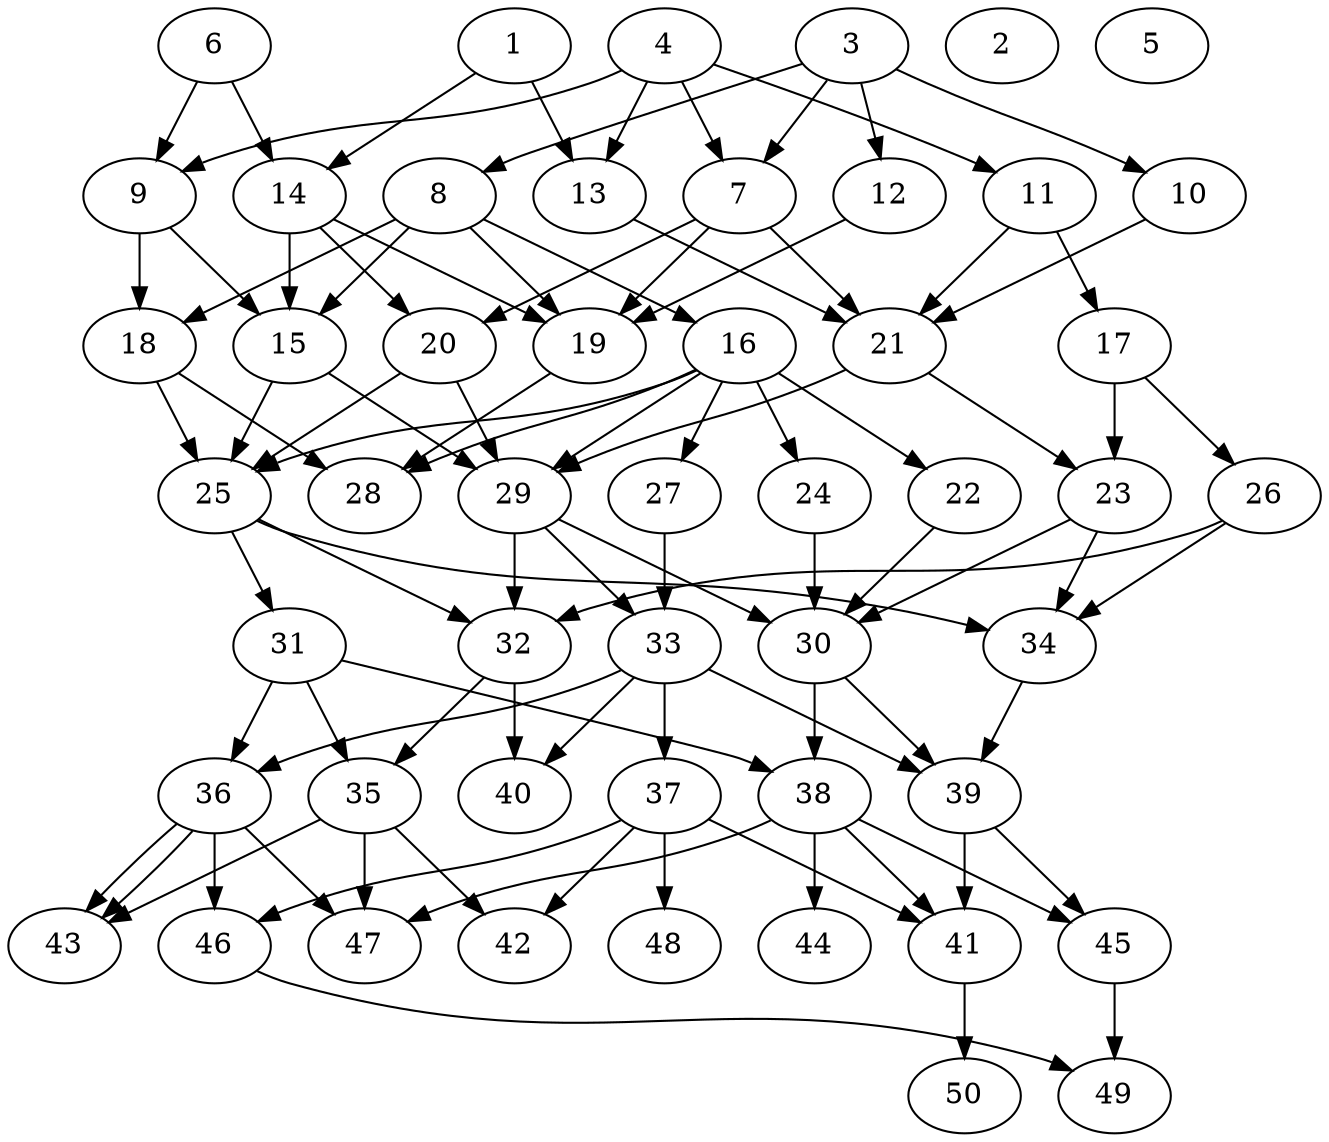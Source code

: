 // DAG automatically generated by daggen at Thu Oct  3 14:07:58 2019
// ./daggen --dot -n 50 --ccr 0.3 --fat 0.5 --regular 0.7 --density 0.5 --mindata 5242880 --maxdata 52428800 
digraph G {
  1 [size="41601707", alpha="0.09", expect_size="12480512"] 
  1 -> 13 [size ="12480512"]
  1 -> 14 [size ="12480512"]
  2 [size="88814933", alpha="0.14", expect_size="26644480"] 
  3 [size="125480960", alpha="0.12", expect_size="37644288"] 
  3 -> 7 [size ="37644288"]
  3 -> 8 [size ="37644288"]
  3 -> 10 [size ="37644288"]
  3 -> 12 [size ="37644288"]
  4 [size="69338453", alpha="0.16", expect_size="20801536"] 
  4 -> 7 [size ="20801536"]
  4 -> 9 [size ="20801536"]
  4 -> 11 [size ="20801536"]
  4 -> 13 [size ="20801536"]
  5 [size="83025920", alpha="0.16", expect_size="24907776"] 
  6 [size="133679787", alpha="0.18", expect_size="40103936"] 
  6 -> 9 [size ="40103936"]
  6 -> 14 [size ="40103936"]
  7 [size="126078293", alpha="0.16", expect_size="37823488"] 
  7 -> 19 [size ="37823488"]
  7 -> 20 [size ="37823488"]
  7 -> 21 [size ="37823488"]
  8 [size="118155947", alpha="0.06", expect_size="35446784"] 
  8 -> 15 [size ="35446784"]
  8 -> 16 [size ="35446784"]
  8 -> 18 [size ="35446784"]
  8 -> 19 [size ="35446784"]
  9 [size="89466880", alpha="0.03", expect_size="26840064"] 
  9 -> 15 [size ="26840064"]
  9 -> 18 [size ="26840064"]
  10 [size="99024213", alpha="0.18", expect_size="29707264"] 
  10 -> 21 [size ="29707264"]
  11 [size="47172267", alpha="0.15", expect_size="14151680"] 
  11 -> 17 [size ="14151680"]
  11 -> 21 [size ="14151680"]
  12 [size="118681600", alpha="0.02", expect_size="35604480"] 
  12 -> 19 [size ="35604480"]
  13 [size="73557333", alpha="0.11", expect_size="22067200"] 
  13 -> 21 [size ="22067200"]
  14 [size="169185280", alpha="0.18", expect_size="50755584"] 
  14 -> 15 [size ="50755584"]
  14 -> 19 [size ="50755584"]
  14 -> 20 [size ="50755584"]
  15 [size="138687147", alpha="0.11", expect_size="41606144"] 
  15 -> 25 [size ="41606144"]
  15 -> 29 [size ="41606144"]
  16 [size="103331840", alpha="0.07", expect_size="30999552"] 
  16 -> 22 [size ="30999552"]
  16 -> 24 [size ="30999552"]
  16 -> 25 [size ="30999552"]
  16 -> 27 [size ="30999552"]
  16 -> 28 [size ="30999552"]
  16 -> 29 [size ="30999552"]
  17 [size="83715413", alpha="0.13", expect_size="25114624"] 
  17 -> 23 [size ="25114624"]
  17 -> 26 [size ="25114624"]
  18 [size="52350293", alpha="0.01", expect_size="15705088"] 
  18 -> 25 [size ="15705088"]
  18 -> 28 [size ="15705088"]
  19 [size="96194560", alpha="0.03", expect_size="28858368"] 
  19 -> 28 [size ="28858368"]
  20 [size="116852053", alpha="0.12", expect_size="35055616"] 
  20 -> 25 [size ="35055616"]
  20 -> 29 [size ="35055616"]
  21 [size="104574293", alpha="0.04", expect_size="31372288"] 
  21 -> 23 [size ="31372288"]
  21 -> 29 [size ="31372288"]
  22 [size="68263253", alpha="0.05", expect_size="20478976"] 
  22 -> 30 [size ="20478976"]
  23 [size="87302827", alpha="0.00", expect_size="26190848"] 
  23 -> 30 [size ="26190848"]
  23 -> 34 [size ="26190848"]
  24 [size="172482560", alpha="0.02", expect_size="51744768"] 
  24 -> 30 [size ="51744768"]
  25 [size="153545387", alpha="0.12", expect_size="46063616"] 
  25 -> 31 [size ="46063616"]
  25 -> 32 [size ="46063616"]
  25 -> 34 [size ="46063616"]
  26 [size="83636907", alpha="0.17", expect_size="25091072"] 
  26 -> 32 [size ="25091072"]
  26 -> 34 [size ="25091072"]
  27 [size="135417173", alpha="0.16", expect_size="40625152"] 
  27 -> 33 [size ="40625152"]
  28 [size="78827520", alpha="0.07", expect_size="23648256"] 
  29 [size="86166187", alpha="0.07", expect_size="25849856"] 
  29 -> 30 [size ="25849856"]
  29 -> 32 [size ="25849856"]
  29 -> 33 [size ="25849856"]
  30 [size="107021653", alpha="0.18", expect_size="32106496"] 
  30 -> 38 [size ="32106496"]
  30 -> 39 [size ="32106496"]
  31 [size="42874880", alpha="0.13", expect_size="12862464"] 
  31 -> 35 [size ="12862464"]
  31 -> 36 [size ="12862464"]
  31 -> 38 [size ="12862464"]
  32 [size="75137707", alpha="0.01", expect_size="22541312"] 
  32 -> 35 [size ="22541312"]
  32 -> 40 [size ="22541312"]
  33 [size="117858987", alpha="0.15", expect_size="35357696"] 
  33 -> 36 [size ="35357696"]
  33 -> 37 [size ="35357696"]
  33 -> 39 [size ="35357696"]
  33 -> 40 [size ="35357696"]
  34 [size="121767253", alpha="0.09", expect_size="36530176"] 
  34 -> 39 [size ="36530176"]
  35 [size="138721280", alpha="0.19", expect_size="41616384"] 
  35 -> 42 [size ="41616384"]
  35 -> 43 [size ="41616384"]
  35 -> 47 [size ="41616384"]
  36 [size="76987733", alpha="0.19", expect_size="23096320"] 
  36 -> 43 [size ="23096320"]
  36 -> 43 [size ="23096320"]
  36 -> 46 [size ="23096320"]
  36 -> 47 [size ="23096320"]
  37 [size="52770133", alpha="0.08", expect_size="15831040"] 
  37 -> 41 [size ="15831040"]
  37 -> 42 [size ="15831040"]
  37 -> 46 [size ="15831040"]
  37 -> 48 [size ="15831040"]
  38 [size="174673920", alpha="0.01", expect_size="52402176"] 
  38 -> 41 [size ="52402176"]
  38 -> 44 [size ="52402176"]
  38 -> 45 [size ="52402176"]
  38 -> 47 [size ="52402176"]
  39 [size="71519573", alpha="0.04", expect_size="21455872"] 
  39 -> 41 [size ="21455872"]
  39 -> 45 [size ="21455872"]
  40 [size="129873920", alpha="0.20", expect_size="38962176"] 
  41 [size="116712107", alpha="0.07", expect_size="35013632"] 
  41 -> 50 [size ="35013632"]
  42 [size="61733547", alpha="0.00", expect_size="18520064"] 
  43 [size="66146987", alpha="0.02", expect_size="19844096"] 
  44 [size="28743680", alpha="0.04", expect_size="8623104"] 
  45 [size="101236053", alpha="0.03", expect_size="30370816"] 
  45 -> 49 [size ="30370816"]
  46 [size="90262187", alpha="0.11", expect_size="27078656"] 
  46 -> 49 [size ="27078656"]
  47 [size="81681067", alpha="0.14", expect_size="24504320"] 
  48 [size="141731840", alpha="0.04", expect_size="42519552"] 
  49 [size="148005547", alpha="0.03", expect_size="44401664"] 
  50 [size="21930667", alpha="0.14", expect_size="6579200"] 
}
